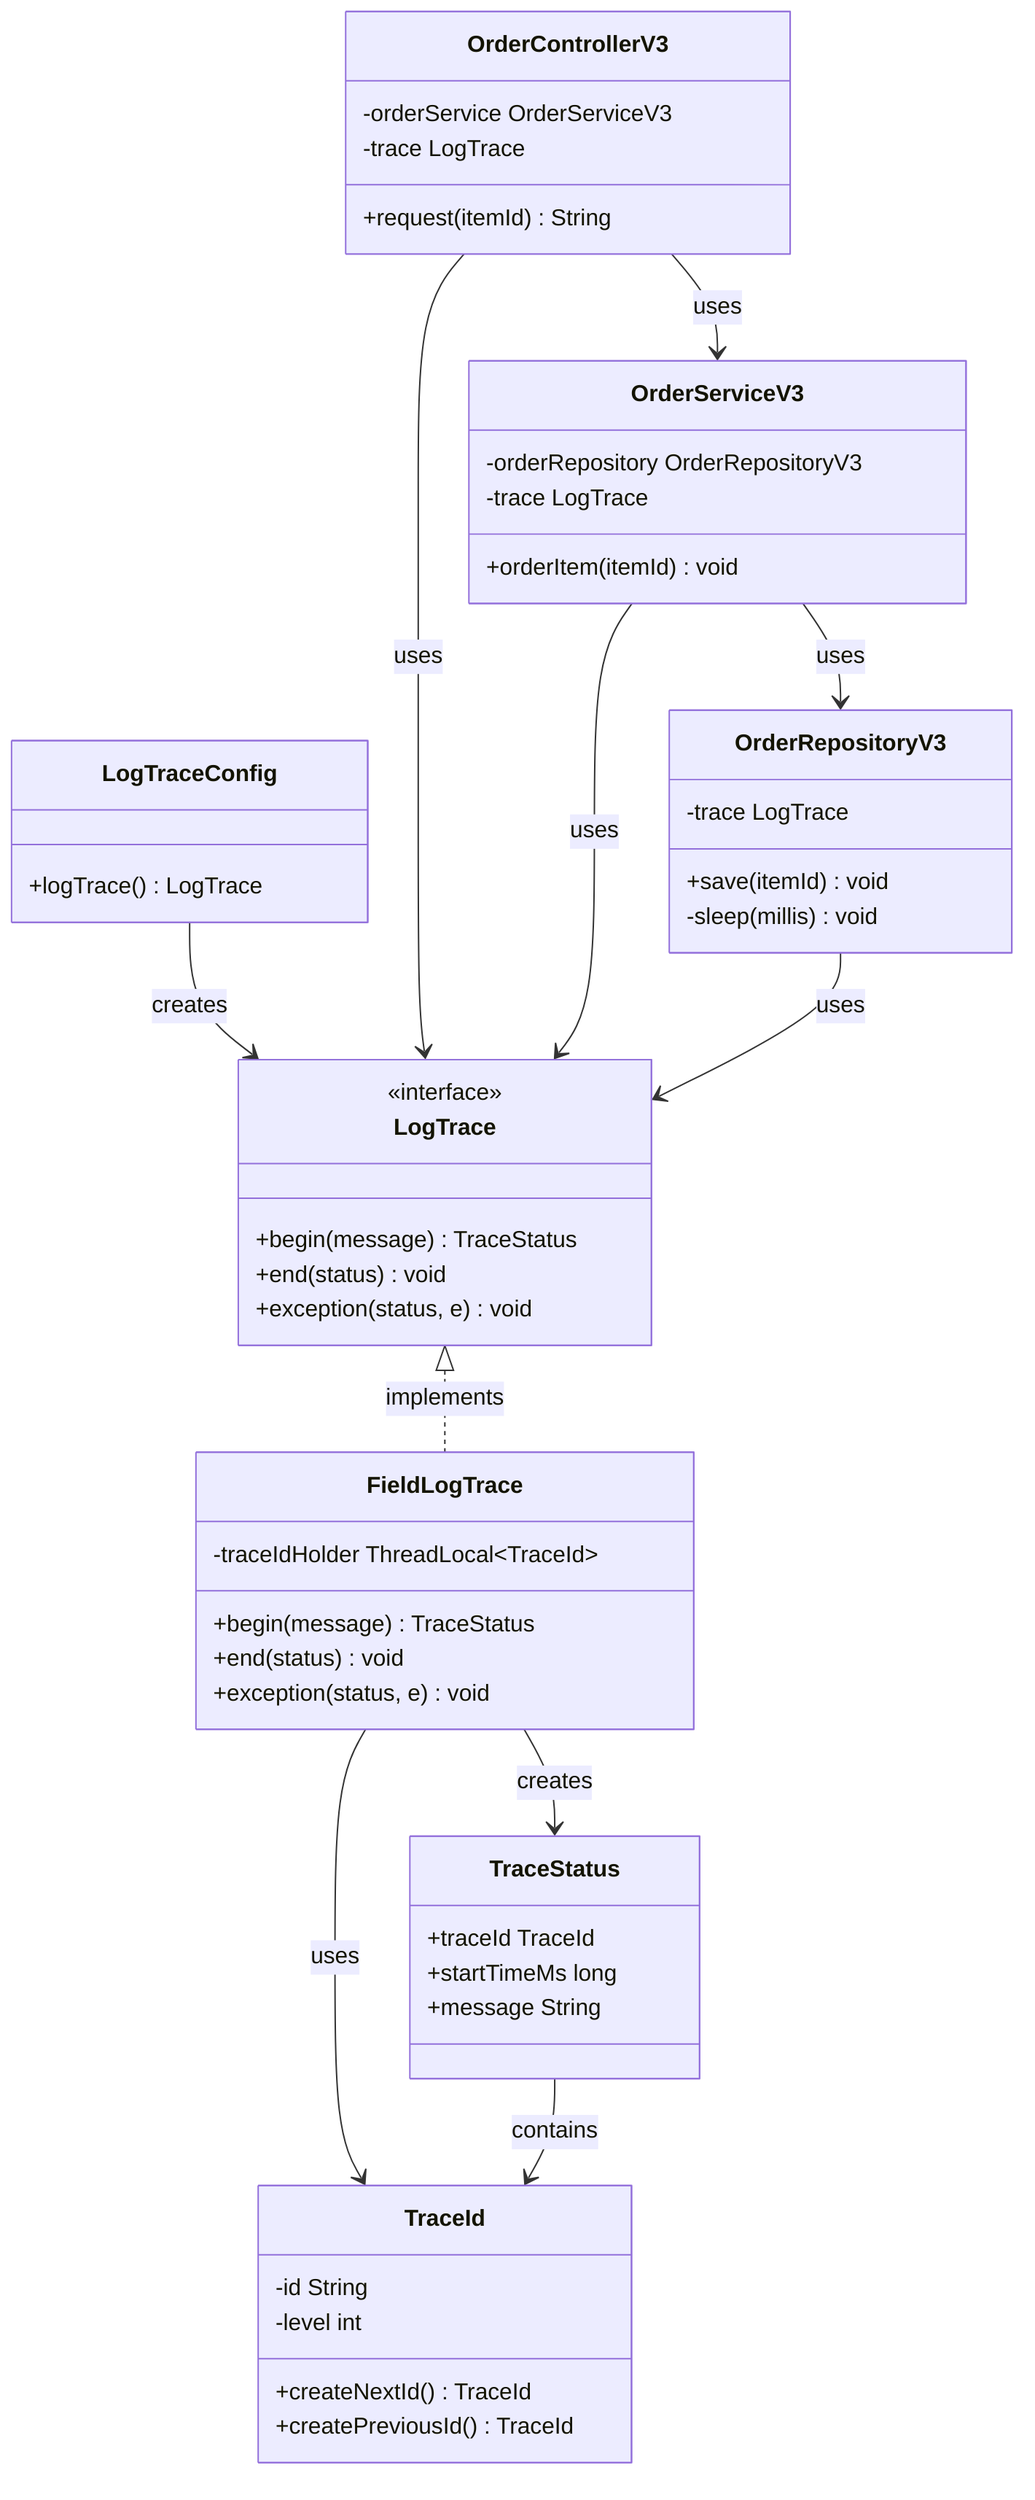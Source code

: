 classDiagram
    class LogTrace {
        <<interface>>
        +begin(message) TraceStatus
        +end(status) void
        +exception(status, e) void
    }
    
    class FieldLogTrace {
        -traceIdHolder ThreadLocal~TraceId~
        +begin(message) TraceStatus
        +end(status) void
        +exception(status, e) void
    }
    
    class TraceStatus {
        +traceId TraceId
        +startTimeMs long
        +message String
    }
    
    class TraceId {
        -id String
        -level int
        +createNextId() TraceId
        +createPreviousId() TraceId
    }
    
    class LogTraceConfig {
        +logTrace() LogTrace
    }
    
    class OrderControllerV3 {
        -orderService OrderServiceV3
        -trace LogTrace
        +request(itemId) String
    }
    
    class OrderServiceV3 {
        -orderRepository OrderRepositoryV3
        -trace LogTrace
        +orderItem(itemId) void
    }
    
    class OrderRepositoryV3 {
        -trace LogTrace
        +save(itemId) void
        -sleep(millis) void
    }
    
    LogTrace <|.. FieldLogTrace : implements
    LogTraceConfig --> LogTrace : creates
    OrderControllerV3 --> OrderServiceV3 : uses
    OrderServiceV3 --> OrderRepositoryV3 : uses
    OrderControllerV3 --> LogTrace : uses
    OrderServiceV3 --> LogTrace : uses
    OrderRepositoryV3 --> LogTrace : uses
    FieldLogTrace --> TraceStatus : creates
    FieldLogTrace --> TraceId : uses
    TraceStatus --> TraceId : contains